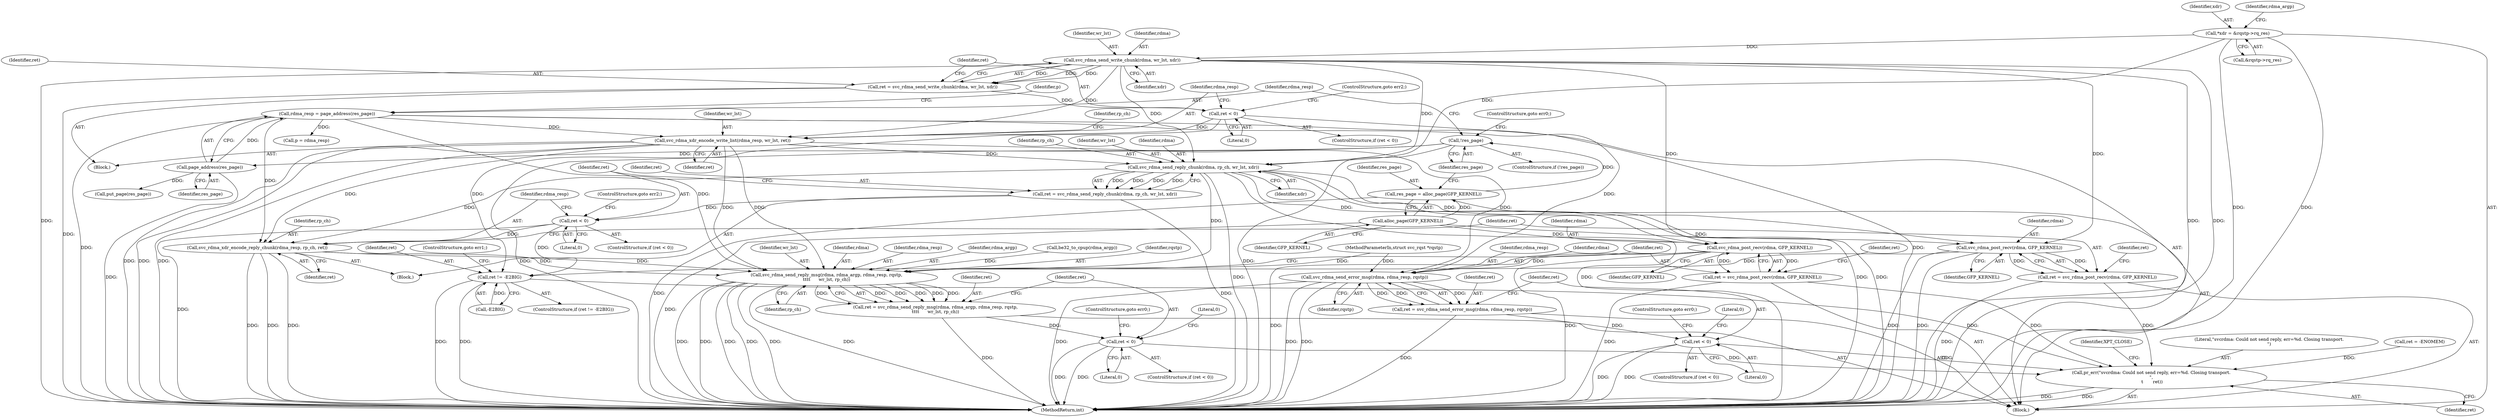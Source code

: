 digraph "0_linux_c70422f760c120480fee4de6c38804c72aa26bc1_40@API" {
"1000221" [label="(Call,svc_rdma_xdr_encode_write_list(rdma_resp, wr_lst, ret))"];
"1000157" [label="(Call,rdma_resp = page_address(res_page))"];
"1000159" [label="(Call,page_address(res_page))"];
"1000154" [label="(Call,!res_page)"];
"1000149" [label="(Call,res_page = alloc_page(GFP_KERNEL))"];
"1000151" [label="(Call,alloc_page(GFP_KERNEL))"];
"1000212" [label="(Call,svc_rdma_send_write_chunk(rdma, wr_lst, xdr))"];
"1000119" [label="(Call,*xdr = &rqstp->rq_res)"];
"1000217" [label="(Call,ret < 0)"];
"1000210" [label="(Call,ret = svc_rdma_send_write_chunk(rdma, wr_lst, xdr))"];
"1000230" [label="(Call,svc_rdma_send_reply_chunk(rdma, rp_ch, wr_lst, xdr))"];
"1000228" [label="(Call,ret = svc_rdma_send_reply_chunk(rdma, rp_ch, wr_lst, xdr))"];
"1000236" [label="(Call,ret < 0)"];
"1000240" [label="(Call,svc_rdma_xdr_encode_reply_chunk(rdma_resp, rp_ch, ret))"];
"1000254" [label="(Call,svc_rdma_send_reply_msg(rdma, rdma_argp, rdma_resp, rqstp,\n\t\t\t\t      wr_lst, rp_ch))"];
"1000252" [label="(Call,ret = svc_rdma_send_reply_msg(rdma, rdma_argp, rdma_resp, rqstp,\n\t\t\t\t      wr_lst, rp_ch))"];
"1000262" [label="(Call,ret < 0)"];
"1000300" [label="(Call,pr_err(\"svcrdma: Could not send reply, err=%d. Closing transport.\n\",\n \t       ret))"];
"1000270" [label="(Call,ret != -E2BIG)"];
"1000246" [label="(Call,svc_rdma_post_recv(rdma, GFP_KERNEL))"];
"1000244" [label="(Call,ret = svc_rdma_post_recv(rdma, GFP_KERNEL))"];
"1000277" [label="(Call,svc_rdma_post_recv(rdma, GFP_KERNEL))"];
"1000275" [label="(Call,ret = svc_rdma_post_recv(rdma, GFP_KERNEL))"];
"1000285" [label="(Call,svc_rdma_send_error_msg(rdma, rdma_resp, rqstp))"];
"1000283" [label="(Call,ret = svc_rdma_send_error_msg(rdma, rdma_resp, rqstp))"];
"1000290" [label="(Call,ret < 0)"];
"1000287" [label="(Identifier,rdma_resp)"];
"1000227" [label="(Block,)"];
"1000217" [label="(Call,ret < 0)"];
"1000155" [label="(Identifier,res_page)"];
"1000293" [label="(ControlStructure,goto err0;)"];
"1000218" [label="(Identifier,ret)"];
"1000152" [label="(Identifier,GFP_KERNEL)"];
"1000259" [label="(Identifier,wr_lst)"];
"1000284" [label="(Identifier,ret)"];
"1000240" [label="(Call,svc_rdma_xdr_encode_reply_chunk(rdma_resp, rp_ch, ret))"];
"1000161" [label="(Call,p = rdma_resp)"];
"1000219" [label="(Literal,0)"];
"1000276" [label="(Identifier,ret)"];
"1000281" [label="(Identifier,ret)"];
"1000272" [label="(Call,-E2BIG)"];
"1000295" [label="(Literal,0)"];
"1000290" [label="(Call,ret < 0)"];
"1000248" [label="(Identifier,GFP_KERNEL)"];
"1000291" [label="(Identifier,ret)"];
"1000157" [label="(Call,rdma_resp = page_address(res_page))"];
"1000300" [label="(Call,pr_err(\"svcrdma: Could not send reply, err=%d. Closing transport.\n\",\n \t       ret))"];
"1000154" [label="(Call,!res_page)"];
"1000254" [label="(Call,svc_rdma_send_reply_msg(rdma, rdma_argp, rdma_resp, rqstp,\n\t\t\t\t      wr_lst, rp_ch))"];
"1000253" [label="(Identifier,ret)"];
"1000236" [label="(Call,ret < 0)"];
"1000211" [label="(Identifier,ret)"];
"1000120" [label="(Identifier,xdr)"];
"1000162" [label="(Identifier,p)"];
"1000267" [label="(Literal,0)"];
"1000285" [label="(Call,svc_rdma_send_error_msg(rdma, rdma_resp, rqstp))"];
"1000288" [label="(Identifier,rqstp)"];
"1000153" [label="(ControlStructure,if (!res_page))"];
"1000250" [label="(Identifier,ret)"];
"1000150" [label="(Identifier,res_page)"];
"1000160" [label="(Identifier,res_page)"];
"1000232" [label="(Identifier,rp_ch)"];
"1000238" [label="(Literal,0)"];
"1000222" [label="(Identifier,rdma_resp)"];
"1000221" [label="(Call,svc_rdma_xdr_encode_write_list(rdma_resp, wr_lst, ret))"];
"1000255" [label="(Identifier,rdma)"];
"1000121" [label="(Call,&rqstp->rq_res)"];
"1000128" [label="(Identifier,rdma_argp)"];
"1000274" [label="(ControlStructure,goto err1;)"];
"1000234" [label="(Identifier,xdr)"];
"1000119" [label="(Call,*xdr = &rqstp->rq_res)"];
"1000301" [label="(Literal,\"svcrdma: Could not send reply, err=%d. Closing transport.\n\")"];
"1000226" [label="(Identifier,rp_ch)"];
"1000233" [label="(Identifier,wr_lst)"];
"1000237" [label="(Identifier,ret)"];
"1000159" [label="(Call,page_address(res_page))"];
"1000277" [label="(Call,svc_rdma_post_recv(rdma, GFP_KERNEL))"];
"1000241" [label="(Identifier,rdma_resp)"];
"1000257" [label="(Identifier,rdma_resp)"];
"1000209" [label="(Block,)"];
"1000252" [label="(Call,ret = svc_rdma_send_reply_msg(rdma, rdma_argp, rdma_resp, rqstp,\n\t\t\t\t      wr_lst, rp_ch))"];
"1000265" [label="(ControlStructure,goto err0;)"];
"1000235" [label="(ControlStructure,if (ret < 0))"];
"1000145" [label="(Call,ret = -ENOMEM)"];
"1000262" [label="(Call,ret < 0)"];
"1000244" [label="(Call,ret = svc_rdma_post_recv(rdma, GFP_KERNEL))"];
"1000243" [label="(Identifier,ret)"];
"1000215" [label="(Identifier,xdr)"];
"1000231" [label="(Identifier,rdma)"];
"1000286" [label="(Identifier,rdma)"];
"1000230" [label="(Call,svc_rdma_send_reply_chunk(rdma, rp_ch, wr_lst, xdr))"];
"1000105" [label="(MethodParameterIn,struct svc_rqst *rqstp)"];
"1000158" [label="(Identifier,rdma_resp)"];
"1000210" [label="(Call,ret = svc_rdma_send_write_chunk(rdma, wr_lst, xdr))"];
"1000297" [label="(Call,put_page(res_page))"];
"1000214" [label="(Identifier,wr_lst)"];
"1000279" [label="(Identifier,GFP_KERNEL)"];
"1000312" [label="(MethodReturn,int)"];
"1000220" [label="(ControlStructure,goto err2;)"];
"1000260" [label="(Identifier,rp_ch)"];
"1000269" [label="(ControlStructure,if (ret != -E2BIG))"];
"1000228" [label="(Call,ret = svc_rdma_send_reply_chunk(rdma, rp_ch, wr_lst, xdr))"];
"1000246" [label="(Call,svc_rdma_post_recv(rdma, GFP_KERNEL))"];
"1000245" [label="(Identifier,ret)"];
"1000261" [label="(ControlStructure,if (ret < 0))"];
"1000275" [label="(Call,ret = svc_rdma_post_recv(rdma, GFP_KERNEL))"];
"1000149" [label="(Call,res_page = alloc_page(GFP_KERNEL))"];
"1000229" [label="(Identifier,ret)"];
"1000256" [label="(Identifier,rdma_argp)"];
"1000278" [label="(Identifier,rdma)"];
"1000216" [label="(ControlStructure,if (ret < 0))"];
"1000302" [label="(Identifier,ret)"];
"1000224" [label="(Identifier,ret)"];
"1000271" [label="(Identifier,ret)"];
"1000270" [label="(Call,ret != -E2BIG)"];
"1000239" [label="(ControlStructure,goto err2;)"];
"1000213" [label="(Identifier,rdma)"];
"1000151" [label="(Call,alloc_page(GFP_KERNEL))"];
"1000242" [label="(Identifier,rp_ch)"];
"1000143" [label="(Call,be32_to_cpup(rdma_argp))"];
"1000289" [label="(ControlStructure,if (ret < 0))"];
"1000264" [label="(Literal,0)"];
"1000258" [label="(Identifier,rqstp)"];
"1000212" [label="(Call,svc_rdma_send_write_chunk(rdma, wr_lst, xdr))"];
"1000292" [label="(Literal,0)"];
"1000156" [label="(ControlStructure,goto err0;)"];
"1000106" [label="(Block,)"];
"1000304" [label="(Identifier,XPT_CLOSE)"];
"1000247" [label="(Identifier,rdma)"];
"1000283" [label="(Call,ret = svc_rdma_send_error_msg(rdma, rdma_resp, rqstp))"];
"1000263" [label="(Identifier,ret)"];
"1000223" [label="(Identifier,wr_lst)"];
"1000221" -> "1000209"  [label="AST: "];
"1000221" -> "1000224"  [label="CFG: "];
"1000222" -> "1000221"  [label="AST: "];
"1000223" -> "1000221"  [label="AST: "];
"1000224" -> "1000221"  [label="AST: "];
"1000226" -> "1000221"  [label="CFG: "];
"1000221" -> "1000312"  [label="DDG: "];
"1000221" -> "1000312"  [label="DDG: "];
"1000221" -> "1000312"  [label="DDG: "];
"1000157" -> "1000221"  [label="DDG: "];
"1000212" -> "1000221"  [label="DDG: "];
"1000217" -> "1000221"  [label="DDG: "];
"1000221" -> "1000230"  [label="DDG: "];
"1000221" -> "1000240"  [label="DDG: "];
"1000221" -> "1000254"  [label="DDG: "];
"1000221" -> "1000254"  [label="DDG: "];
"1000221" -> "1000285"  [label="DDG: "];
"1000157" -> "1000106"  [label="AST: "];
"1000157" -> "1000159"  [label="CFG: "];
"1000158" -> "1000157"  [label="AST: "];
"1000159" -> "1000157"  [label="AST: "];
"1000162" -> "1000157"  [label="CFG: "];
"1000157" -> "1000312"  [label="DDG: "];
"1000159" -> "1000157"  [label="DDG: "];
"1000157" -> "1000161"  [label="DDG: "];
"1000157" -> "1000240"  [label="DDG: "];
"1000157" -> "1000254"  [label="DDG: "];
"1000157" -> "1000285"  [label="DDG: "];
"1000159" -> "1000160"  [label="CFG: "];
"1000160" -> "1000159"  [label="AST: "];
"1000159" -> "1000312"  [label="DDG: "];
"1000154" -> "1000159"  [label="DDG: "];
"1000159" -> "1000297"  [label="DDG: "];
"1000154" -> "1000153"  [label="AST: "];
"1000154" -> "1000155"  [label="CFG: "];
"1000155" -> "1000154"  [label="AST: "];
"1000156" -> "1000154"  [label="CFG: "];
"1000158" -> "1000154"  [label="CFG: "];
"1000154" -> "1000312"  [label="DDG: "];
"1000154" -> "1000312"  [label="DDG: "];
"1000149" -> "1000154"  [label="DDG: "];
"1000149" -> "1000106"  [label="AST: "];
"1000149" -> "1000151"  [label="CFG: "];
"1000150" -> "1000149"  [label="AST: "];
"1000151" -> "1000149"  [label="AST: "];
"1000155" -> "1000149"  [label="CFG: "];
"1000149" -> "1000312"  [label="DDG: "];
"1000151" -> "1000149"  [label="DDG: "];
"1000151" -> "1000152"  [label="CFG: "];
"1000152" -> "1000151"  [label="AST: "];
"1000151" -> "1000312"  [label="DDG: "];
"1000151" -> "1000246"  [label="DDG: "];
"1000151" -> "1000277"  [label="DDG: "];
"1000212" -> "1000210"  [label="AST: "];
"1000212" -> "1000215"  [label="CFG: "];
"1000213" -> "1000212"  [label="AST: "];
"1000214" -> "1000212"  [label="AST: "];
"1000215" -> "1000212"  [label="AST: "];
"1000210" -> "1000212"  [label="CFG: "];
"1000212" -> "1000312"  [label="DDG: "];
"1000212" -> "1000312"  [label="DDG: "];
"1000212" -> "1000312"  [label="DDG: "];
"1000212" -> "1000210"  [label="DDG: "];
"1000212" -> "1000210"  [label="DDG: "];
"1000212" -> "1000210"  [label="DDG: "];
"1000119" -> "1000212"  [label="DDG: "];
"1000212" -> "1000230"  [label="DDG: "];
"1000212" -> "1000230"  [label="DDG: "];
"1000212" -> "1000246"  [label="DDG: "];
"1000212" -> "1000277"  [label="DDG: "];
"1000119" -> "1000106"  [label="AST: "];
"1000119" -> "1000121"  [label="CFG: "];
"1000120" -> "1000119"  [label="AST: "];
"1000121" -> "1000119"  [label="AST: "];
"1000128" -> "1000119"  [label="CFG: "];
"1000119" -> "1000312"  [label="DDG: "];
"1000119" -> "1000312"  [label="DDG: "];
"1000119" -> "1000230"  [label="DDG: "];
"1000217" -> "1000216"  [label="AST: "];
"1000217" -> "1000219"  [label="CFG: "];
"1000218" -> "1000217"  [label="AST: "];
"1000219" -> "1000217"  [label="AST: "];
"1000220" -> "1000217"  [label="CFG: "];
"1000222" -> "1000217"  [label="CFG: "];
"1000217" -> "1000312"  [label="DDG: "];
"1000210" -> "1000217"  [label="DDG: "];
"1000217" -> "1000270"  [label="DDG: "];
"1000210" -> "1000209"  [label="AST: "];
"1000211" -> "1000210"  [label="AST: "];
"1000218" -> "1000210"  [label="CFG: "];
"1000210" -> "1000312"  [label="DDG: "];
"1000230" -> "1000228"  [label="AST: "];
"1000230" -> "1000234"  [label="CFG: "];
"1000231" -> "1000230"  [label="AST: "];
"1000232" -> "1000230"  [label="AST: "];
"1000233" -> "1000230"  [label="AST: "];
"1000234" -> "1000230"  [label="AST: "];
"1000228" -> "1000230"  [label="CFG: "];
"1000230" -> "1000312"  [label="DDG: "];
"1000230" -> "1000312"  [label="DDG: "];
"1000230" -> "1000312"  [label="DDG: "];
"1000230" -> "1000312"  [label="DDG: "];
"1000230" -> "1000228"  [label="DDG: "];
"1000230" -> "1000228"  [label="DDG: "];
"1000230" -> "1000228"  [label="DDG: "];
"1000230" -> "1000228"  [label="DDG: "];
"1000230" -> "1000240"  [label="DDG: "];
"1000230" -> "1000246"  [label="DDG: "];
"1000230" -> "1000254"  [label="DDG: "];
"1000230" -> "1000277"  [label="DDG: "];
"1000228" -> "1000227"  [label="AST: "];
"1000229" -> "1000228"  [label="AST: "];
"1000237" -> "1000228"  [label="CFG: "];
"1000228" -> "1000312"  [label="DDG: "];
"1000228" -> "1000236"  [label="DDG: "];
"1000236" -> "1000235"  [label="AST: "];
"1000236" -> "1000238"  [label="CFG: "];
"1000237" -> "1000236"  [label="AST: "];
"1000238" -> "1000236"  [label="AST: "];
"1000239" -> "1000236"  [label="CFG: "];
"1000241" -> "1000236"  [label="CFG: "];
"1000236" -> "1000312"  [label="DDG: "];
"1000236" -> "1000240"  [label="DDG: "];
"1000236" -> "1000270"  [label="DDG: "];
"1000240" -> "1000227"  [label="AST: "];
"1000240" -> "1000243"  [label="CFG: "];
"1000241" -> "1000240"  [label="AST: "];
"1000242" -> "1000240"  [label="AST: "];
"1000243" -> "1000240"  [label="AST: "];
"1000245" -> "1000240"  [label="CFG: "];
"1000240" -> "1000312"  [label="DDG: "];
"1000240" -> "1000312"  [label="DDG: "];
"1000240" -> "1000312"  [label="DDG: "];
"1000240" -> "1000254"  [label="DDG: "];
"1000240" -> "1000254"  [label="DDG: "];
"1000254" -> "1000252"  [label="AST: "];
"1000254" -> "1000260"  [label="CFG: "];
"1000255" -> "1000254"  [label="AST: "];
"1000256" -> "1000254"  [label="AST: "];
"1000257" -> "1000254"  [label="AST: "];
"1000258" -> "1000254"  [label="AST: "];
"1000259" -> "1000254"  [label="AST: "];
"1000260" -> "1000254"  [label="AST: "];
"1000252" -> "1000254"  [label="CFG: "];
"1000254" -> "1000312"  [label="DDG: "];
"1000254" -> "1000312"  [label="DDG: "];
"1000254" -> "1000312"  [label="DDG: "];
"1000254" -> "1000312"  [label="DDG: "];
"1000254" -> "1000312"  [label="DDG: "];
"1000254" -> "1000312"  [label="DDG: "];
"1000254" -> "1000252"  [label="DDG: "];
"1000254" -> "1000252"  [label="DDG: "];
"1000254" -> "1000252"  [label="DDG: "];
"1000254" -> "1000252"  [label="DDG: "];
"1000254" -> "1000252"  [label="DDG: "];
"1000254" -> "1000252"  [label="DDG: "];
"1000246" -> "1000254"  [label="DDG: "];
"1000143" -> "1000254"  [label="DDG: "];
"1000105" -> "1000254"  [label="DDG: "];
"1000252" -> "1000106"  [label="AST: "];
"1000253" -> "1000252"  [label="AST: "];
"1000263" -> "1000252"  [label="CFG: "];
"1000252" -> "1000312"  [label="DDG: "];
"1000252" -> "1000262"  [label="DDG: "];
"1000262" -> "1000261"  [label="AST: "];
"1000262" -> "1000264"  [label="CFG: "];
"1000263" -> "1000262"  [label="AST: "];
"1000264" -> "1000262"  [label="AST: "];
"1000265" -> "1000262"  [label="CFG: "];
"1000267" -> "1000262"  [label="CFG: "];
"1000262" -> "1000312"  [label="DDG: "];
"1000262" -> "1000312"  [label="DDG: "];
"1000262" -> "1000300"  [label="DDG: "];
"1000300" -> "1000106"  [label="AST: "];
"1000300" -> "1000302"  [label="CFG: "];
"1000301" -> "1000300"  [label="AST: "];
"1000302" -> "1000300"  [label="AST: "];
"1000304" -> "1000300"  [label="CFG: "];
"1000300" -> "1000312"  [label="DDG: "];
"1000300" -> "1000312"  [label="DDG: "];
"1000290" -> "1000300"  [label="DDG: "];
"1000275" -> "1000300"  [label="DDG: "];
"1000244" -> "1000300"  [label="DDG: "];
"1000145" -> "1000300"  [label="DDG: "];
"1000270" -> "1000300"  [label="DDG: "];
"1000270" -> "1000269"  [label="AST: "];
"1000270" -> "1000272"  [label="CFG: "];
"1000271" -> "1000270"  [label="AST: "];
"1000272" -> "1000270"  [label="AST: "];
"1000274" -> "1000270"  [label="CFG: "];
"1000276" -> "1000270"  [label="CFG: "];
"1000270" -> "1000312"  [label="DDG: "];
"1000270" -> "1000312"  [label="DDG: "];
"1000272" -> "1000270"  [label="DDG: "];
"1000246" -> "1000244"  [label="AST: "];
"1000246" -> "1000248"  [label="CFG: "];
"1000247" -> "1000246"  [label="AST: "];
"1000248" -> "1000246"  [label="AST: "];
"1000244" -> "1000246"  [label="CFG: "];
"1000246" -> "1000312"  [label="DDG: "];
"1000246" -> "1000312"  [label="DDG: "];
"1000246" -> "1000244"  [label="DDG: "];
"1000246" -> "1000244"  [label="DDG: "];
"1000244" -> "1000106"  [label="AST: "];
"1000245" -> "1000244"  [label="AST: "];
"1000250" -> "1000244"  [label="CFG: "];
"1000244" -> "1000312"  [label="DDG: "];
"1000277" -> "1000275"  [label="AST: "];
"1000277" -> "1000279"  [label="CFG: "];
"1000278" -> "1000277"  [label="AST: "];
"1000279" -> "1000277"  [label="AST: "];
"1000275" -> "1000277"  [label="CFG: "];
"1000277" -> "1000312"  [label="DDG: "];
"1000277" -> "1000312"  [label="DDG: "];
"1000277" -> "1000275"  [label="DDG: "];
"1000277" -> "1000275"  [label="DDG: "];
"1000277" -> "1000285"  [label="DDG: "];
"1000275" -> "1000106"  [label="AST: "];
"1000276" -> "1000275"  [label="AST: "];
"1000281" -> "1000275"  [label="CFG: "];
"1000275" -> "1000312"  [label="DDG: "];
"1000285" -> "1000283"  [label="AST: "];
"1000285" -> "1000288"  [label="CFG: "];
"1000286" -> "1000285"  [label="AST: "];
"1000287" -> "1000285"  [label="AST: "];
"1000288" -> "1000285"  [label="AST: "];
"1000283" -> "1000285"  [label="CFG: "];
"1000285" -> "1000312"  [label="DDG: "];
"1000285" -> "1000312"  [label="DDG: "];
"1000285" -> "1000312"  [label="DDG: "];
"1000285" -> "1000283"  [label="DDG: "];
"1000285" -> "1000283"  [label="DDG: "];
"1000285" -> "1000283"  [label="DDG: "];
"1000105" -> "1000285"  [label="DDG: "];
"1000283" -> "1000106"  [label="AST: "];
"1000284" -> "1000283"  [label="AST: "];
"1000291" -> "1000283"  [label="CFG: "];
"1000283" -> "1000312"  [label="DDG: "];
"1000283" -> "1000290"  [label="DDG: "];
"1000290" -> "1000289"  [label="AST: "];
"1000290" -> "1000292"  [label="CFG: "];
"1000291" -> "1000290"  [label="AST: "];
"1000292" -> "1000290"  [label="AST: "];
"1000293" -> "1000290"  [label="CFG: "];
"1000295" -> "1000290"  [label="CFG: "];
"1000290" -> "1000312"  [label="DDG: "];
"1000290" -> "1000312"  [label="DDG: "];
}
